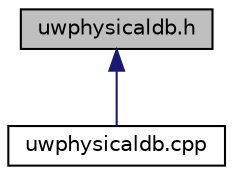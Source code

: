 digraph "uwphysicaldb.h"
{
 // LATEX_PDF_SIZE
  edge [fontname="Helvetica",fontsize="10",labelfontname="Helvetica",labelfontsize="10"];
  node [fontname="Helvetica",fontsize="10",shape=record];
  Node1 [label="uwphysicaldb.h",height=0.2,width=0.4,color="black", fillcolor="grey75", style="filled", fontcolor="black",tooltip="Definition of UnderwaterPhysicaldb class."];
  Node1 -> Node2 [dir="back",color="midnightblue",fontsize="10",style="solid",fontname="Helvetica"];
  Node2 [label="uwphysicaldb.cpp",height=0.2,width=0.4,color="black", fillcolor="white", style="filled",URL="$uwphysicaldb_8cpp.html",tooltip="Implementation of UnderwaterPhysicaldb class."];
}
